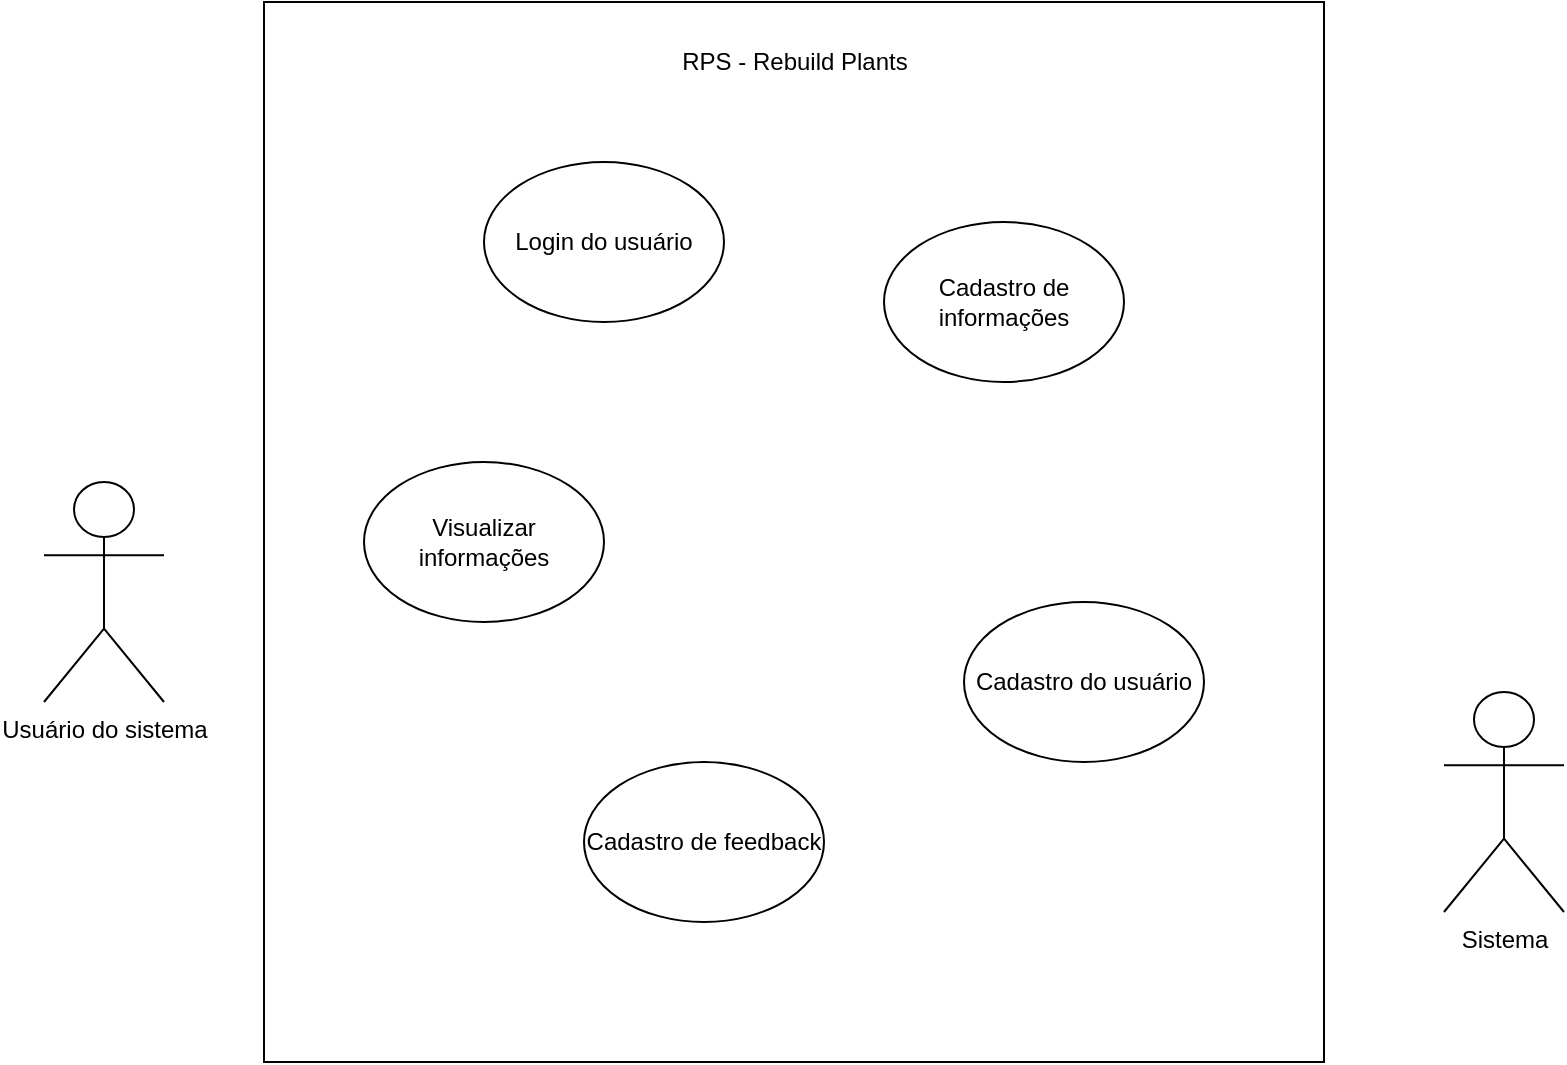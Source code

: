 <mxfile version="14.6.6" type="github">
  <diagram id="nVmPYJr3QLgJTxrrLP3R" name="Page-1">
    <mxGraphModel dx="981" dy="534" grid="1" gridSize="10" guides="1" tooltips="1" connect="1" arrows="1" fold="1" page="1" pageScale="1" pageWidth="850" pageHeight="1100" math="0" shadow="0">
      <root>
        <mxCell id="0" />
        <mxCell id="1" parent="0" />
        <mxCell id="Aib9MCHlKN9K2dJ5SihW-1" value="" style="html=1;" parent="1" vertex="1">
          <mxGeometry x="160" y="110" width="530" height="530" as="geometry" />
        </mxCell>
        <mxCell id="Aib9MCHlKN9K2dJ5SihW-2" value="RPS - Rebuild Plants" style="text;html=1;align=center;verticalAlign=middle;resizable=0;points=[];autosize=1;strokeColor=none;" parent="1" vertex="1">
          <mxGeometry x="360" y="130" width="130" height="20" as="geometry" />
        </mxCell>
        <mxCell id="Aib9MCHlKN9K2dJ5SihW-3" value="Usuário do sistema" style="shape=umlActor;verticalLabelPosition=bottom;verticalAlign=top;html=1;outlineConnect=0;" parent="1" vertex="1">
          <mxGeometry x="50" y="350" width="60" height="110" as="geometry" />
        </mxCell>
        <mxCell id="KN0pyL3NHNJ8BKubWvCq-1" value="Login do usuário" style="ellipse;whiteSpace=wrap;html=1;" vertex="1" parent="1">
          <mxGeometry x="270" y="190" width="120" height="80" as="geometry" />
        </mxCell>
        <mxCell id="KN0pyL3NHNJ8BKubWvCq-2" value="Cadastro do usuário" style="ellipse;whiteSpace=wrap;html=1;" vertex="1" parent="1">
          <mxGeometry x="510" y="410" width="120" height="80" as="geometry" />
        </mxCell>
        <mxCell id="KN0pyL3NHNJ8BKubWvCq-3" value="Cadastro de informações" style="ellipse;whiteSpace=wrap;html=1;" vertex="1" parent="1">
          <mxGeometry x="470" y="220" width="120" height="80" as="geometry" />
        </mxCell>
        <mxCell id="KN0pyL3NHNJ8BKubWvCq-4" value="Cadastro de feedback" style="ellipse;whiteSpace=wrap;html=1;" vertex="1" parent="1">
          <mxGeometry x="320" y="490" width="120" height="80" as="geometry" />
        </mxCell>
        <mxCell id="KN0pyL3NHNJ8BKubWvCq-6" value="Visualizar informações" style="ellipse;whiteSpace=wrap;html=1;" vertex="1" parent="1">
          <mxGeometry x="210" y="340" width="120" height="80" as="geometry" />
        </mxCell>
        <mxCell id="KN0pyL3NHNJ8BKubWvCq-7" value="Sistema" style="shape=umlActor;verticalLabelPosition=bottom;verticalAlign=top;html=1;outlineConnect=0;" vertex="1" parent="1">
          <mxGeometry x="750" y="455" width="60" height="110" as="geometry" />
        </mxCell>
      </root>
    </mxGraphModel>
  </diagram>
</mxfile>
